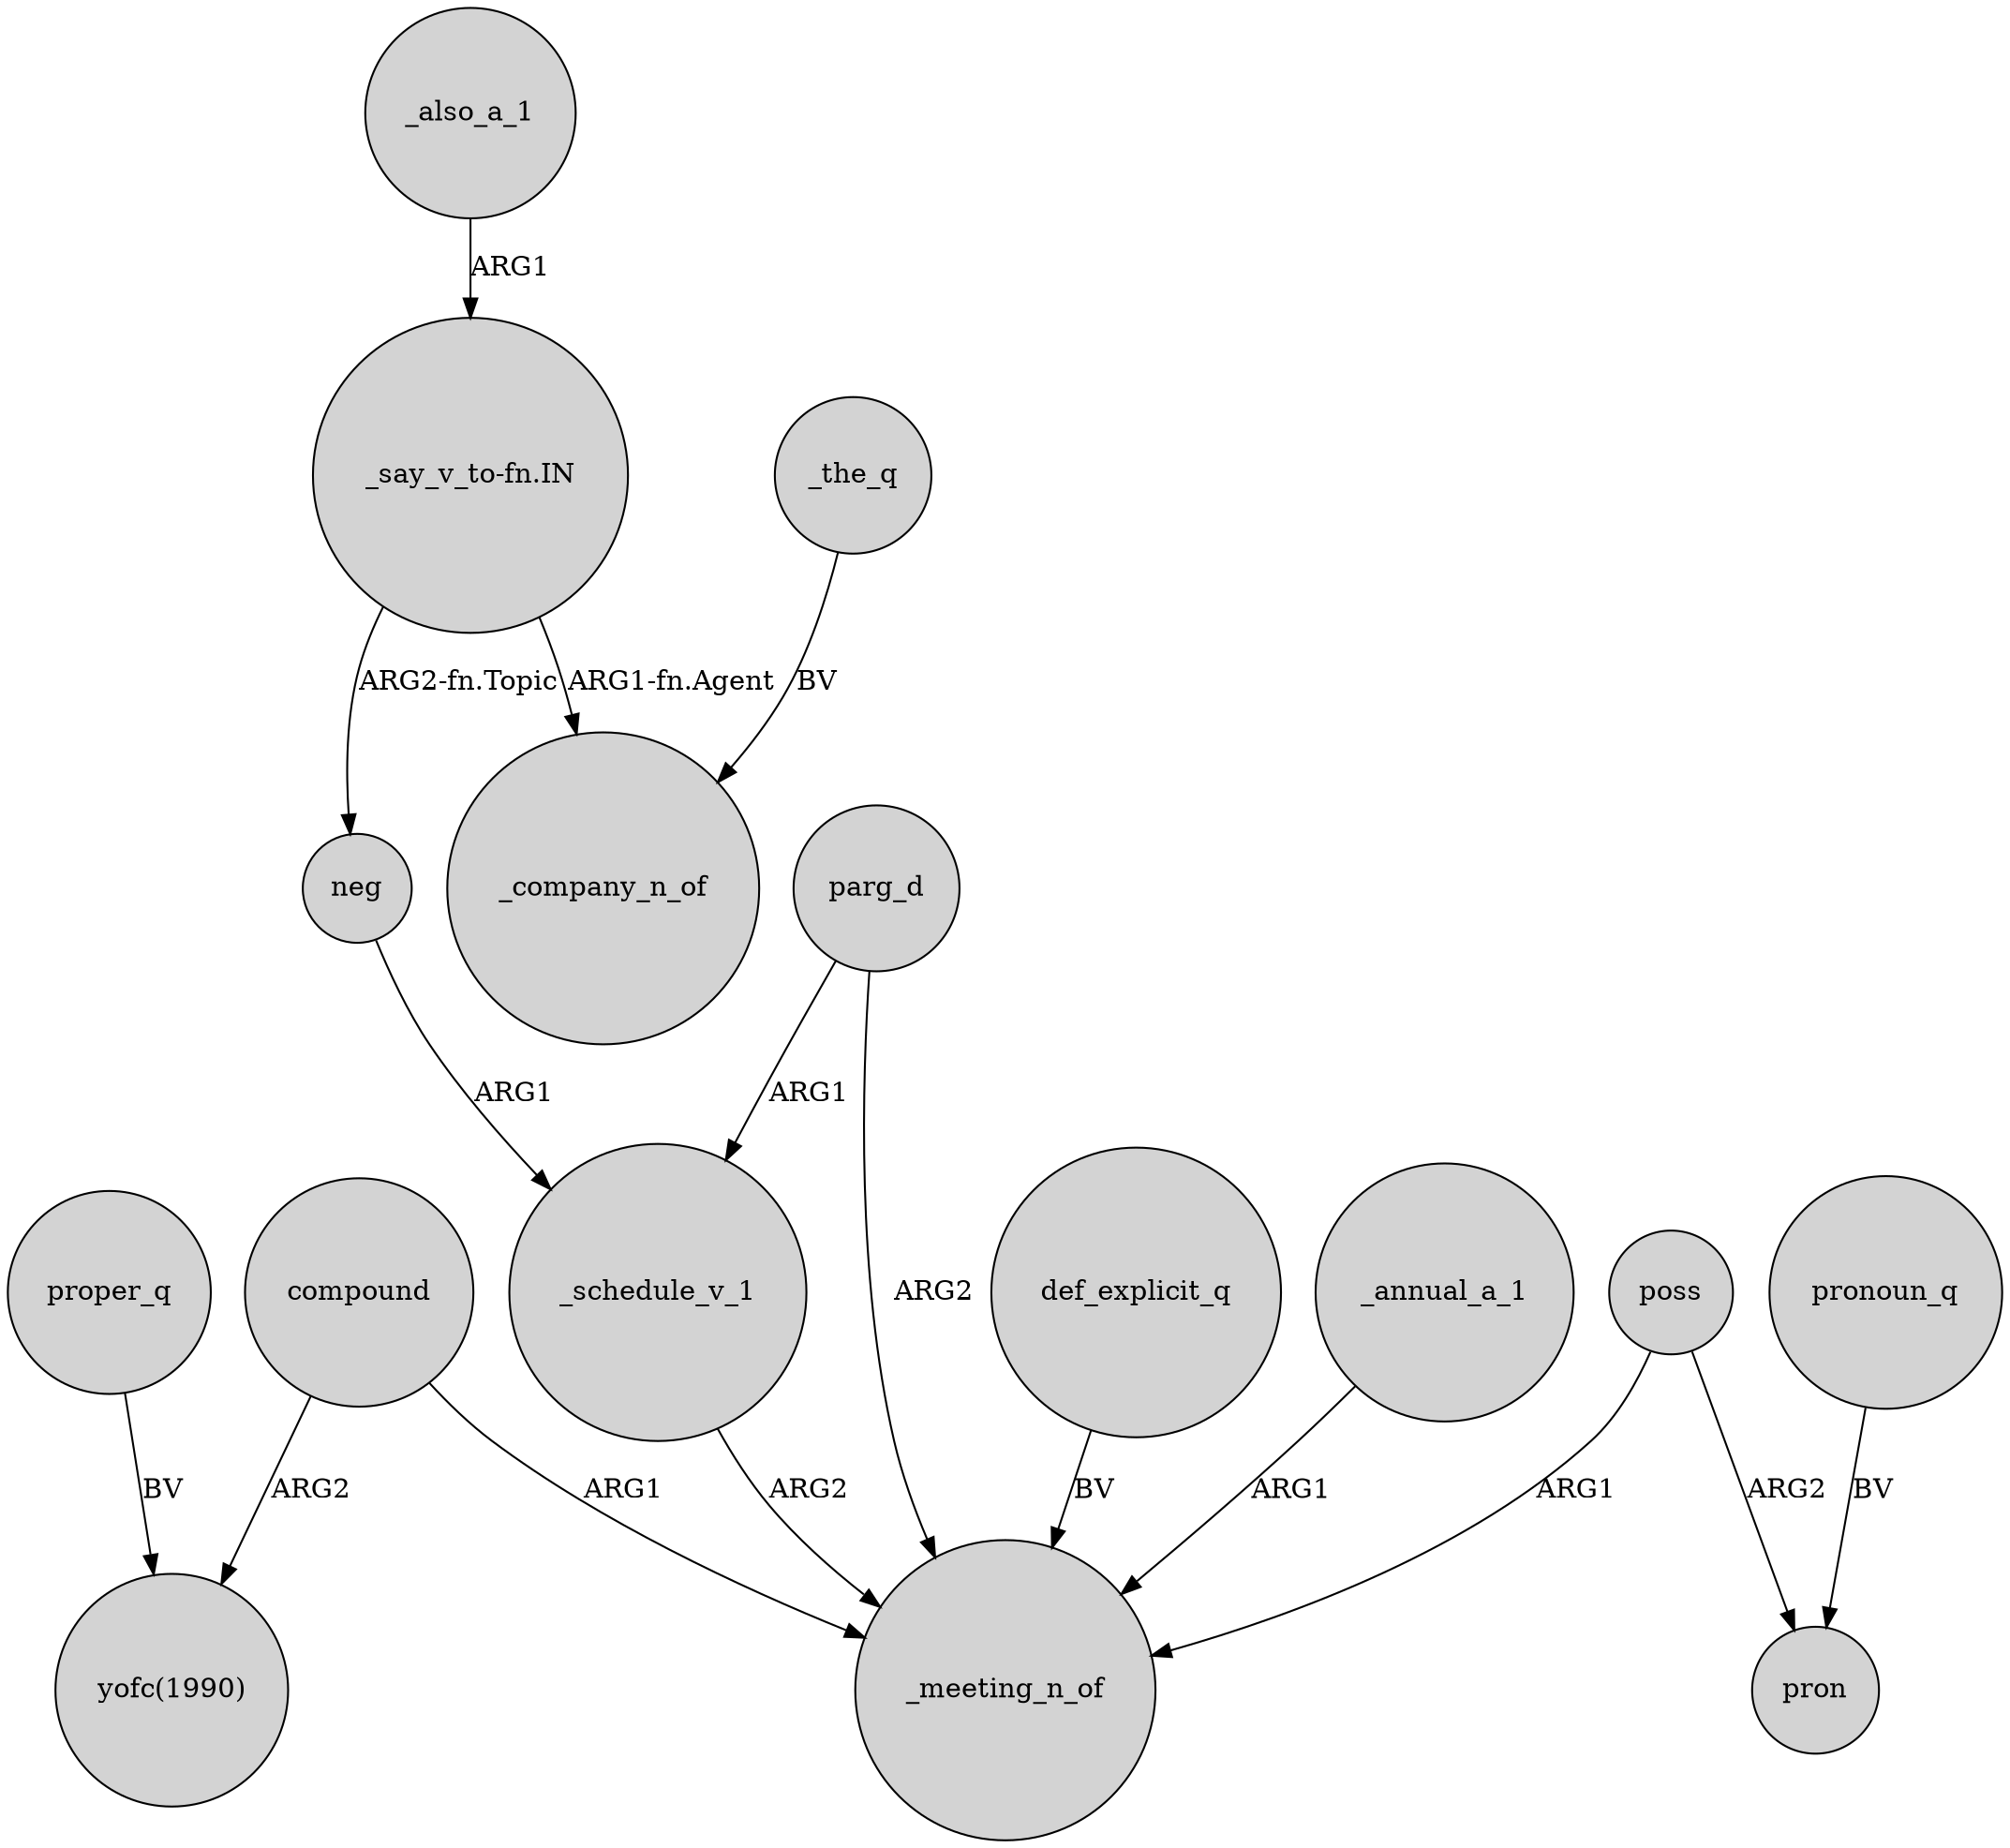 digraph {
	node [shape=circle style=filled]
	"_say_v_to-fn.IN" -> _company_n_of [label="ARG1-fn.Agent"]
	"_say_v_to-fn.IN" -> neg [label="ARG2-fn.Topic"]
	compound -> "yofc(1990)" [label=ARG2]
	_also_a_1 -> "_say_v_to-fn.IN" [label=ARG1]
	poss -> _meeting_n_of [label=ARG1]
	poss -> pron [label=ARG2]
	parg_d -> _schedule_v_1 [label=ARG1]
	proper_q -> "yofc(1990)" [label=BV]
	neg -> _schedule_v_1 [label=ARG1]
	parg_d -> _meeting_n_of [label=ARG2]
	_the_q -> _company_n_of [label=BV]
	def_explicit_q -> _meeting_n_of [label=BV]
	_annual_a_1 -> _meeting_n_of [label=ARG1]
	compound -> _meeting_n_of [label=ARG1]
	_schedule_v_1 -> _meeting_n_of [label=ARG2]
	pronoun_q -> pron [label=BV]
}
